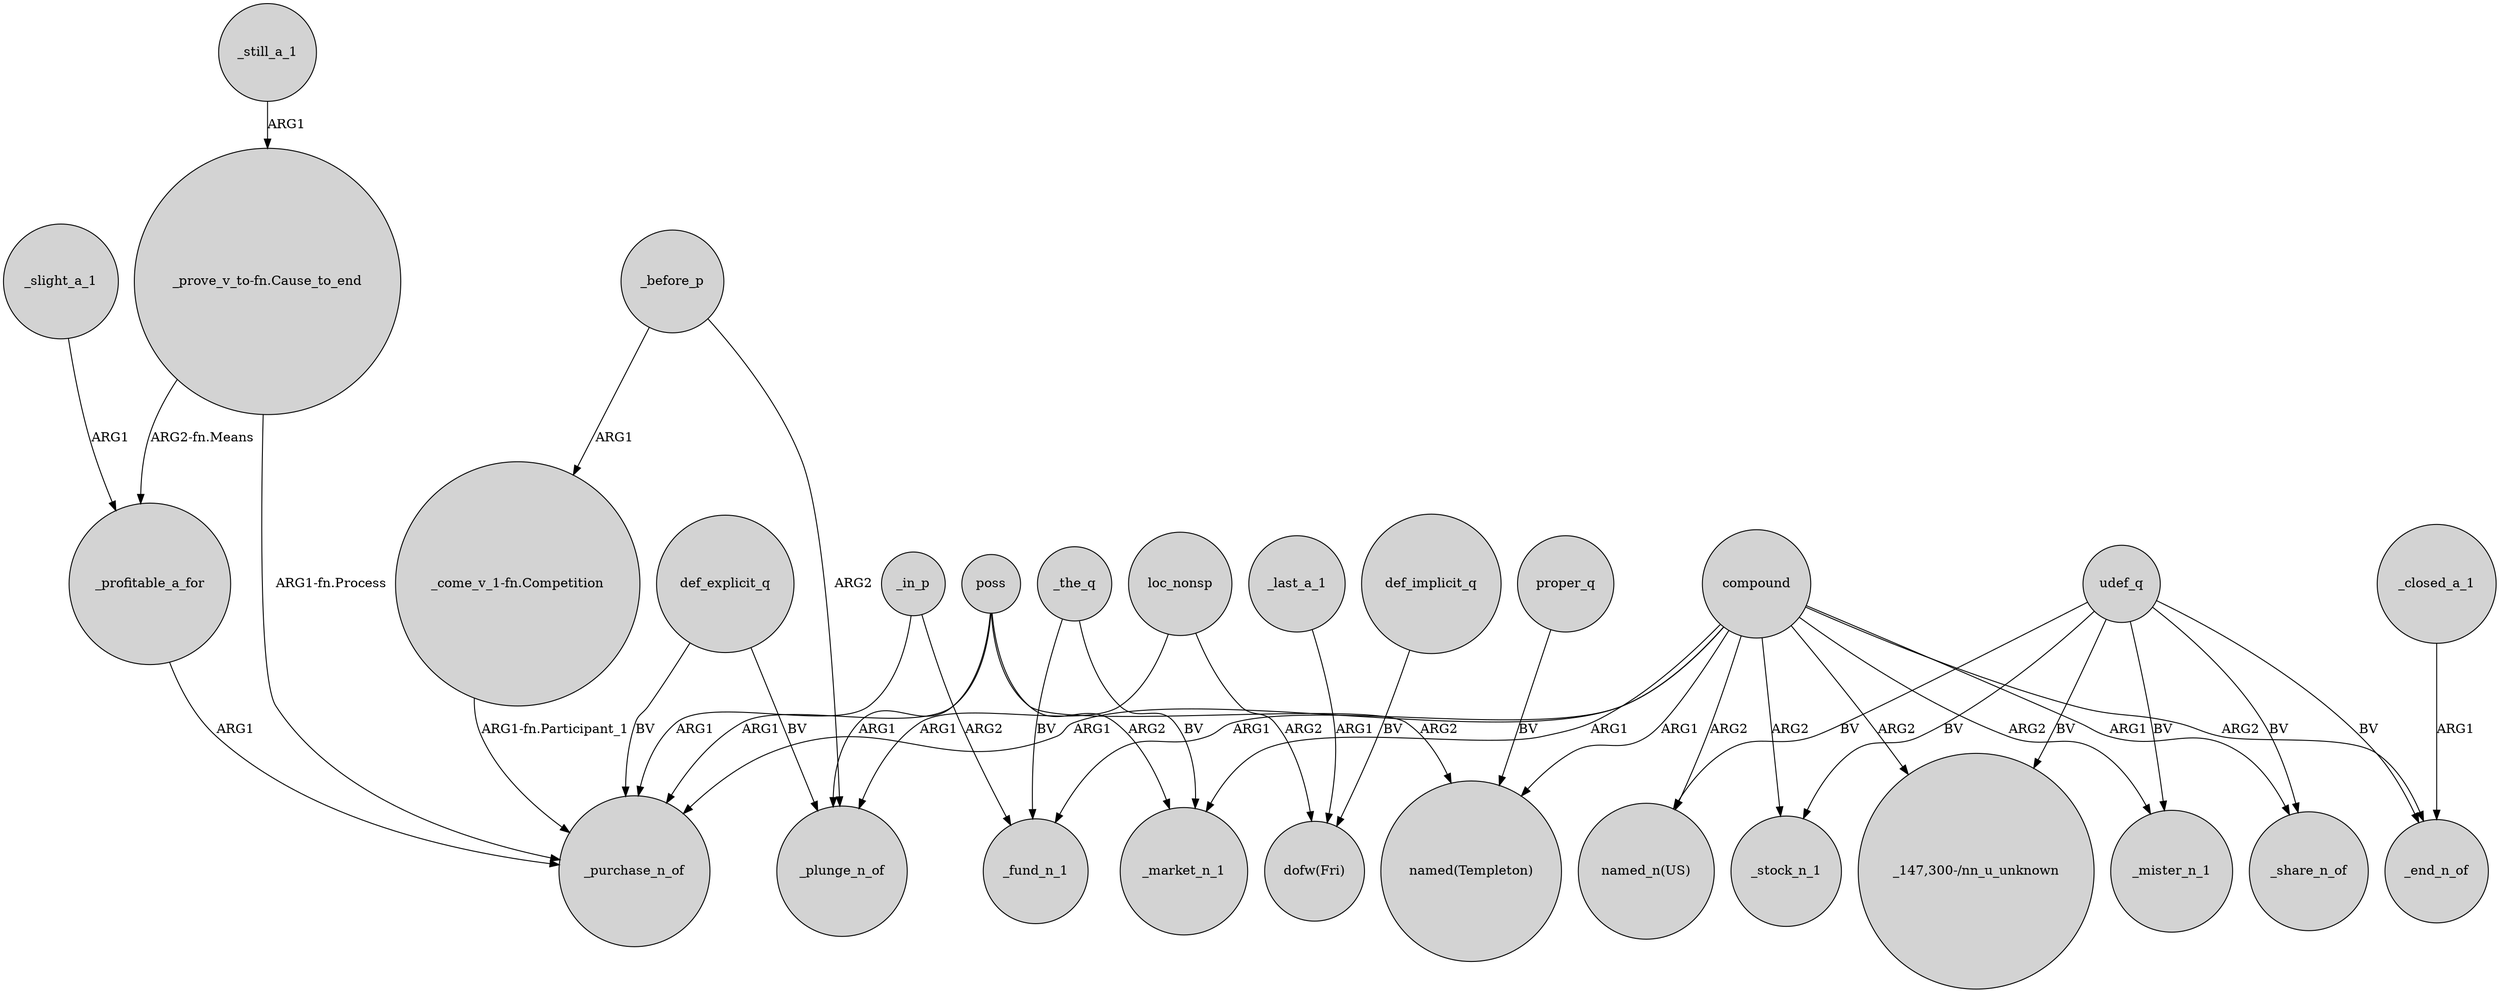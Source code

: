 digraph {
	node [shape=circle style=filled]
	compound -> _fund_n_1 [label=ARG1]
	compound -> _purchase_n_of [label=ARG1]
	compound -> _mister_n_1 [label=ARG2]
	def_explicit_q -> _plunge_n_of [label=BV]
	_the_q -> _fund_n_1 [label=BV]
	_slight_a_1 -> _profitable_a_for [label=ARG1]
	poss -> _purchase_n_of [label=ARG1]
	compound -> _share_n_of [label=ARG1]
	loc_nonsp -> "dofw(Fri)" [label=ARG2]
	_in_p -> _fund_n_1 [label=ARG2]
	udef_q -> _end_n_of [label=BV]
	_last_a_1 -> "dofw(Fri)" [label=ARG1]
	udef_q -> "_147,300-/nn_u_unknown" [label=BV]
	"_come_v_1-fn.Competition" -> _purchase_n_of [label="ARG1-fn.Participant_1"]
	_before_p -> _plunge_n_of [label=ARG2]
	udef_q -> _mister_n_1 [label=BV]
	_the_q -> _market_n_1 [label=BV]
	udef_q -> _stock_n_1 [label=BV]
	_closed_a_1 -> _end_n_of [label=ARG1]
	_profitable_a_for -> _purchase_n_of [label=ARG1]
	"_prove_v_to-fn.Cause_to_end" -> _purchase_n_of [label="ARG1-fn.Process"]
	def_implicit_q -> "dofw(Fri)" [label=BV]
	poss -> "named(Templeton)" [label=ARG2]
	udef_q -> _share_n_of [label=BV]
	compound -> _stock_n_1 [label=ARG2]
	compound -> "named(Templeton)" [label=ARG1]
	_still_a_1 -> "_prove_v_to-fn.Cause_to_end" [label=ARG1]
	loc_nonsp -> _plunge_n_of [label=ARG1]
	"_prove_v_to-fn.Cause_to_end" -> _profitable_a_for [label="ARG2-fn.Means"]
	_before_p -> "_come_v_1-fn.Competition" [label=ARG1]
	compound -> _end_n_of [label=ARG2]
	compound -> "_147,300-/nn_u_unknown" [label=ARG2]
	_in_p -> _purchase_n_of [label=ARG1]
	compound -> _market_n_1 [label=ARG1]
	proper_q -> "named(Templeton)" [label=BV]
	poss -> _market_n_1 [label=ARG2]
	def_explicit_q -> _purchase_n_of [label=BV]
	compound -> "named_n(US)" [label=ARG2]
	udef_q -> "named_n(US)" [label=BV]
	poss -> _plunge_n_of [label=ARG1]
}
